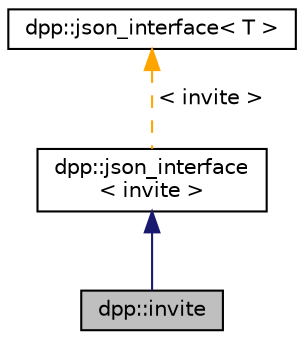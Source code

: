 digraph "dpp::invite"
{
 // INTERACTIVE_SVG=YES
 // LATEX_PDF_SIZE
  bgcolor="transparent";
  edge [fontname="Helvetica",fontsize="10",labelfontname="Helvetica",labelfontsize="10"];
  node [fontname="Helvetica",fontsize="10",shape=record];
  Node1 [label="dpp::invite",height=0.2,width=0.4,color="black", fillcolor="grey75", style="filled", fontcolor="black",tooltip="Represents an invite to a discord guild or channel."];
  Node2 -> Node1 [dir="back",color="midnightblue",fontsize="10",style="solid",fontname="Helvetica"];
  Node2 [label="dpp::json_interface\l\< invite \>",height=0.2,width=0.4,color="black",URL="$structdpp_1_1json__interface.html",tooltip=" "];
  Node3 -> Node2 [dir="back",color="orange",fontsize="10",style="dashed",label=" \< invite \>" ,fontname="Helvetica"];
  Node3 [label="dpp::json_interface\< T \>",height=0.2,width=0.4,color="black",URL="$structdpp_1_1json__interface.html",tooltip="Represents an interface for an object that can optionally implement functions for converting to and f..."];
}
